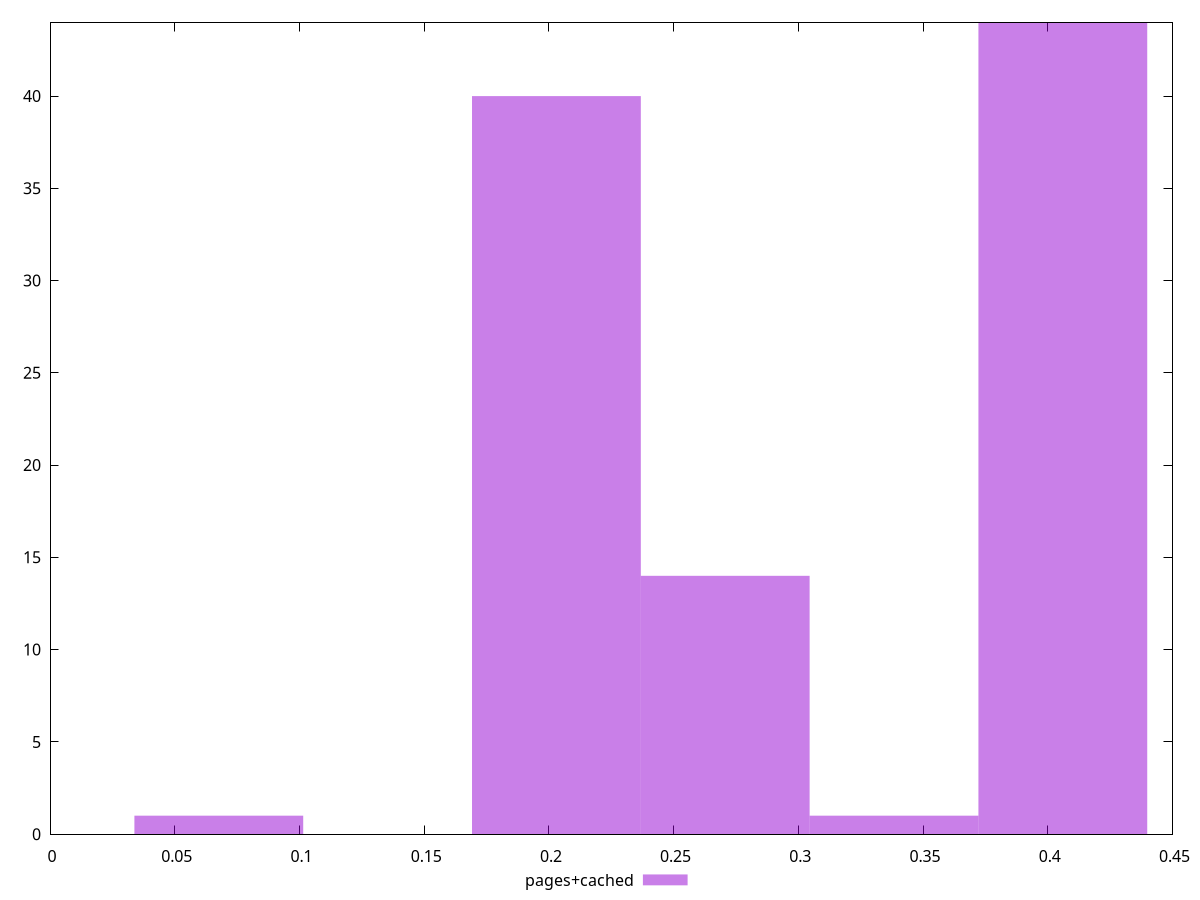 $_pagesCached <<EOF
0.27069060511291826 14
0.40603590766937736 44
0.20301795383468868 40
0.33836325639114784 1
0.06767265127822956 1
EOF
set key outside below
set terminal pngcairo
set output "report_00006_2020-11-02T20-21-41.718Z/cumulative-layout-shift/pages+cached//raw_hist.png"
set yrange [0:44]
set boxwidth 0.06767265127822956
set style fill transparent solid 0.5 noborder
plot $_pagesCached title "pages+cached" with boxes ,